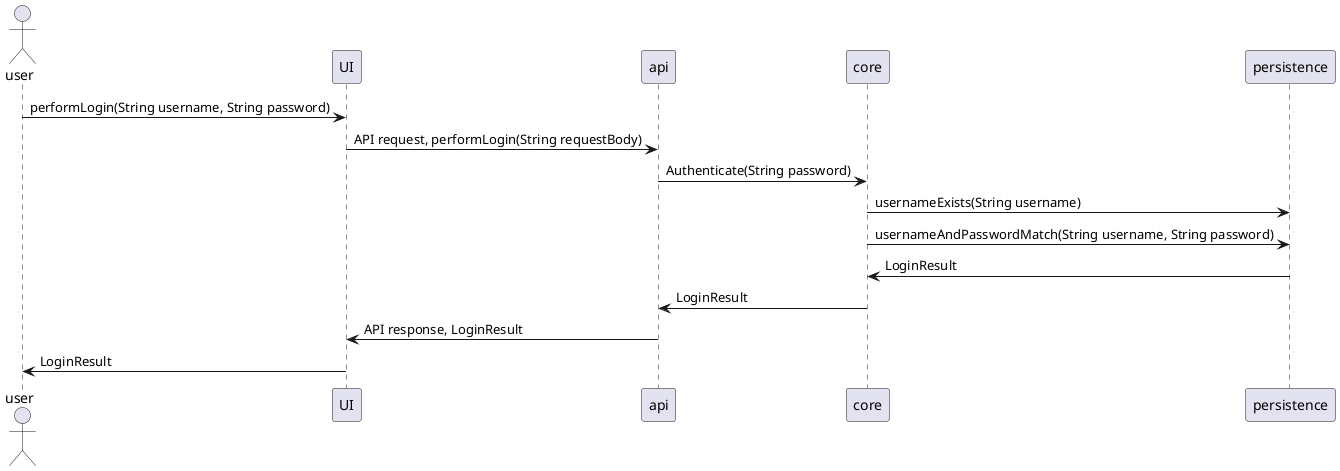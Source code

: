 @startuml
actor user as user
participant UI as UI
participant api as api
participant core as core
participant persistence as persistence

user -> UI : performLogin(String username, String password)

UI -> api : API request, performLogin(String requestBody)

api -> core : Authenticate(String password)

core -> persistence : usernameExists(String username)

core -> persistence : usernameAndPasswordMatch(String username, String password)

persistence -> core : LoginResult

core -> api : LoginResult

api -> UI : API response, LoginResult

UI -> user : LoginResult

@enduml
